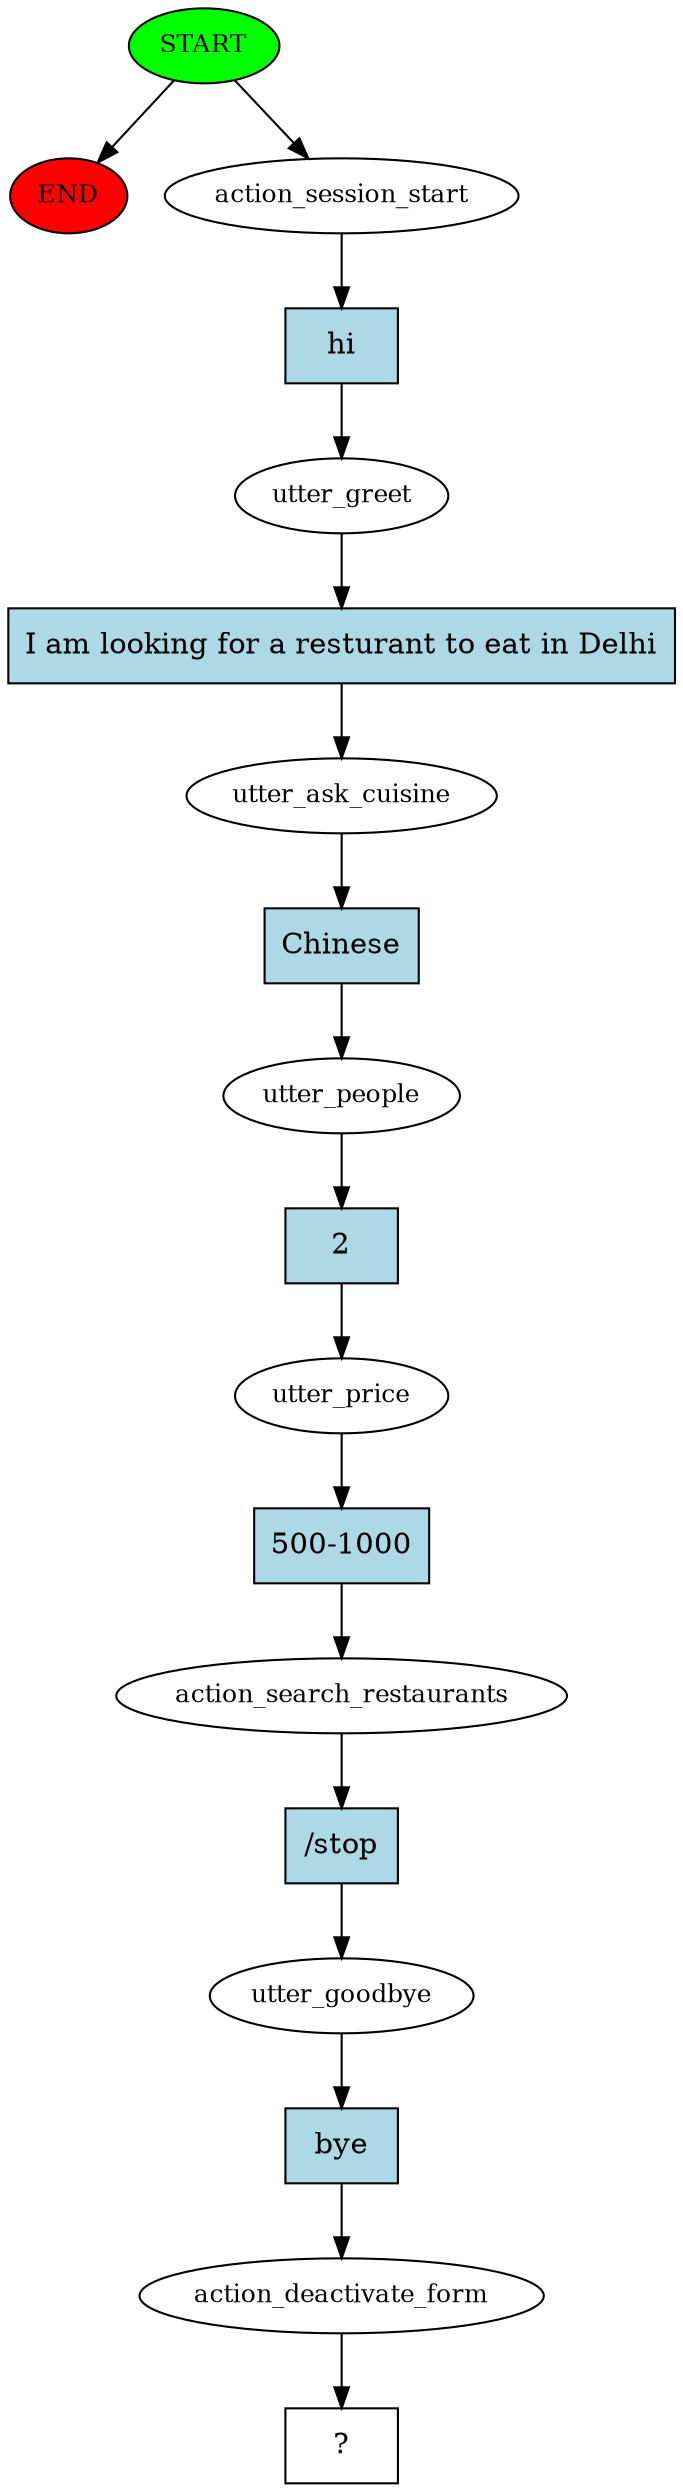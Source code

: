 digraph  {
0 [class="start active", fillcolor=green, fontsize=12, label=START, style=filled];
"-1" [class=end, fillcolor=red, fontsize=12, label=END, style=filled];
1 [class=active, fontsize=12, label=action_session_start];
2 [class=active, fontsize=12, label=utter_greet];
3 [class=active, fontsize=12, label=utter_ask_cuisine];
4 [class=active, fontsize=12, label=utter_people];
5 [class=active, fontsize=12, label=utter_price];
6 [class=active, fontsize=12, label=action_search_restaurants];
7 [class=active, fontsize=12, label=utter_goodbye];
8 [class=active, fontsize=12, label=action_deactivate_form];
9 [class="intent dashed active", label="  ?  ", shape=rect];
10 [class="intent active", fillcolor=lightblue, label=hi, shape=rect, style=filled];
11 [class="intent active", fillcolor=lightblue, label="I am looking for a resturant to eat in Delhi", shape=rect, style=filled];
12 [class="intent active", fillcolor=lightblue, label=Chinese, shape=rect, style=filled];
13 [class="intent active", fillcolor=lightblue, label=2, shape=rect, style=filled];
14 [class="intent active", fillcolor=lightblue, label="500-1000", shape=rect, style=filled];
15 [class="intent active", fillcolor=lightblue, label="/stop", shape=rect, style=filled];
16 [class="intent active", fillcolor=lightblue, label=bye, shape=rect, style=filled];
0 -> "-1"  [class="", key=NONE, label=""];
0 -> 1  [class=active, key=NONE, label=""];
1 -> 10  [class=active, key=0];
2 -> 11  [class=active, key=0];
3 -> 12  [class=active, key=0];
4 -> 13  [class=active, key=0];
5 -> 14  [class=active, key=0];
6 -> 15  [class=active, key=0];
7 -> 16  [class=active, key=0];
8 -> 9  [class=active, key=NONE, label=""];
10 -> 2  [class=active, key=0];
11 -> 3  [class=active, key=0];
12 -> 4  [class=active, key=0];
13 -> 5  [class=active, key=0];
14 -> 6  [class=active, key=0];
15 -> 7  [class=active, key=0];
16 -> 8  [class=active, key=0];
}
